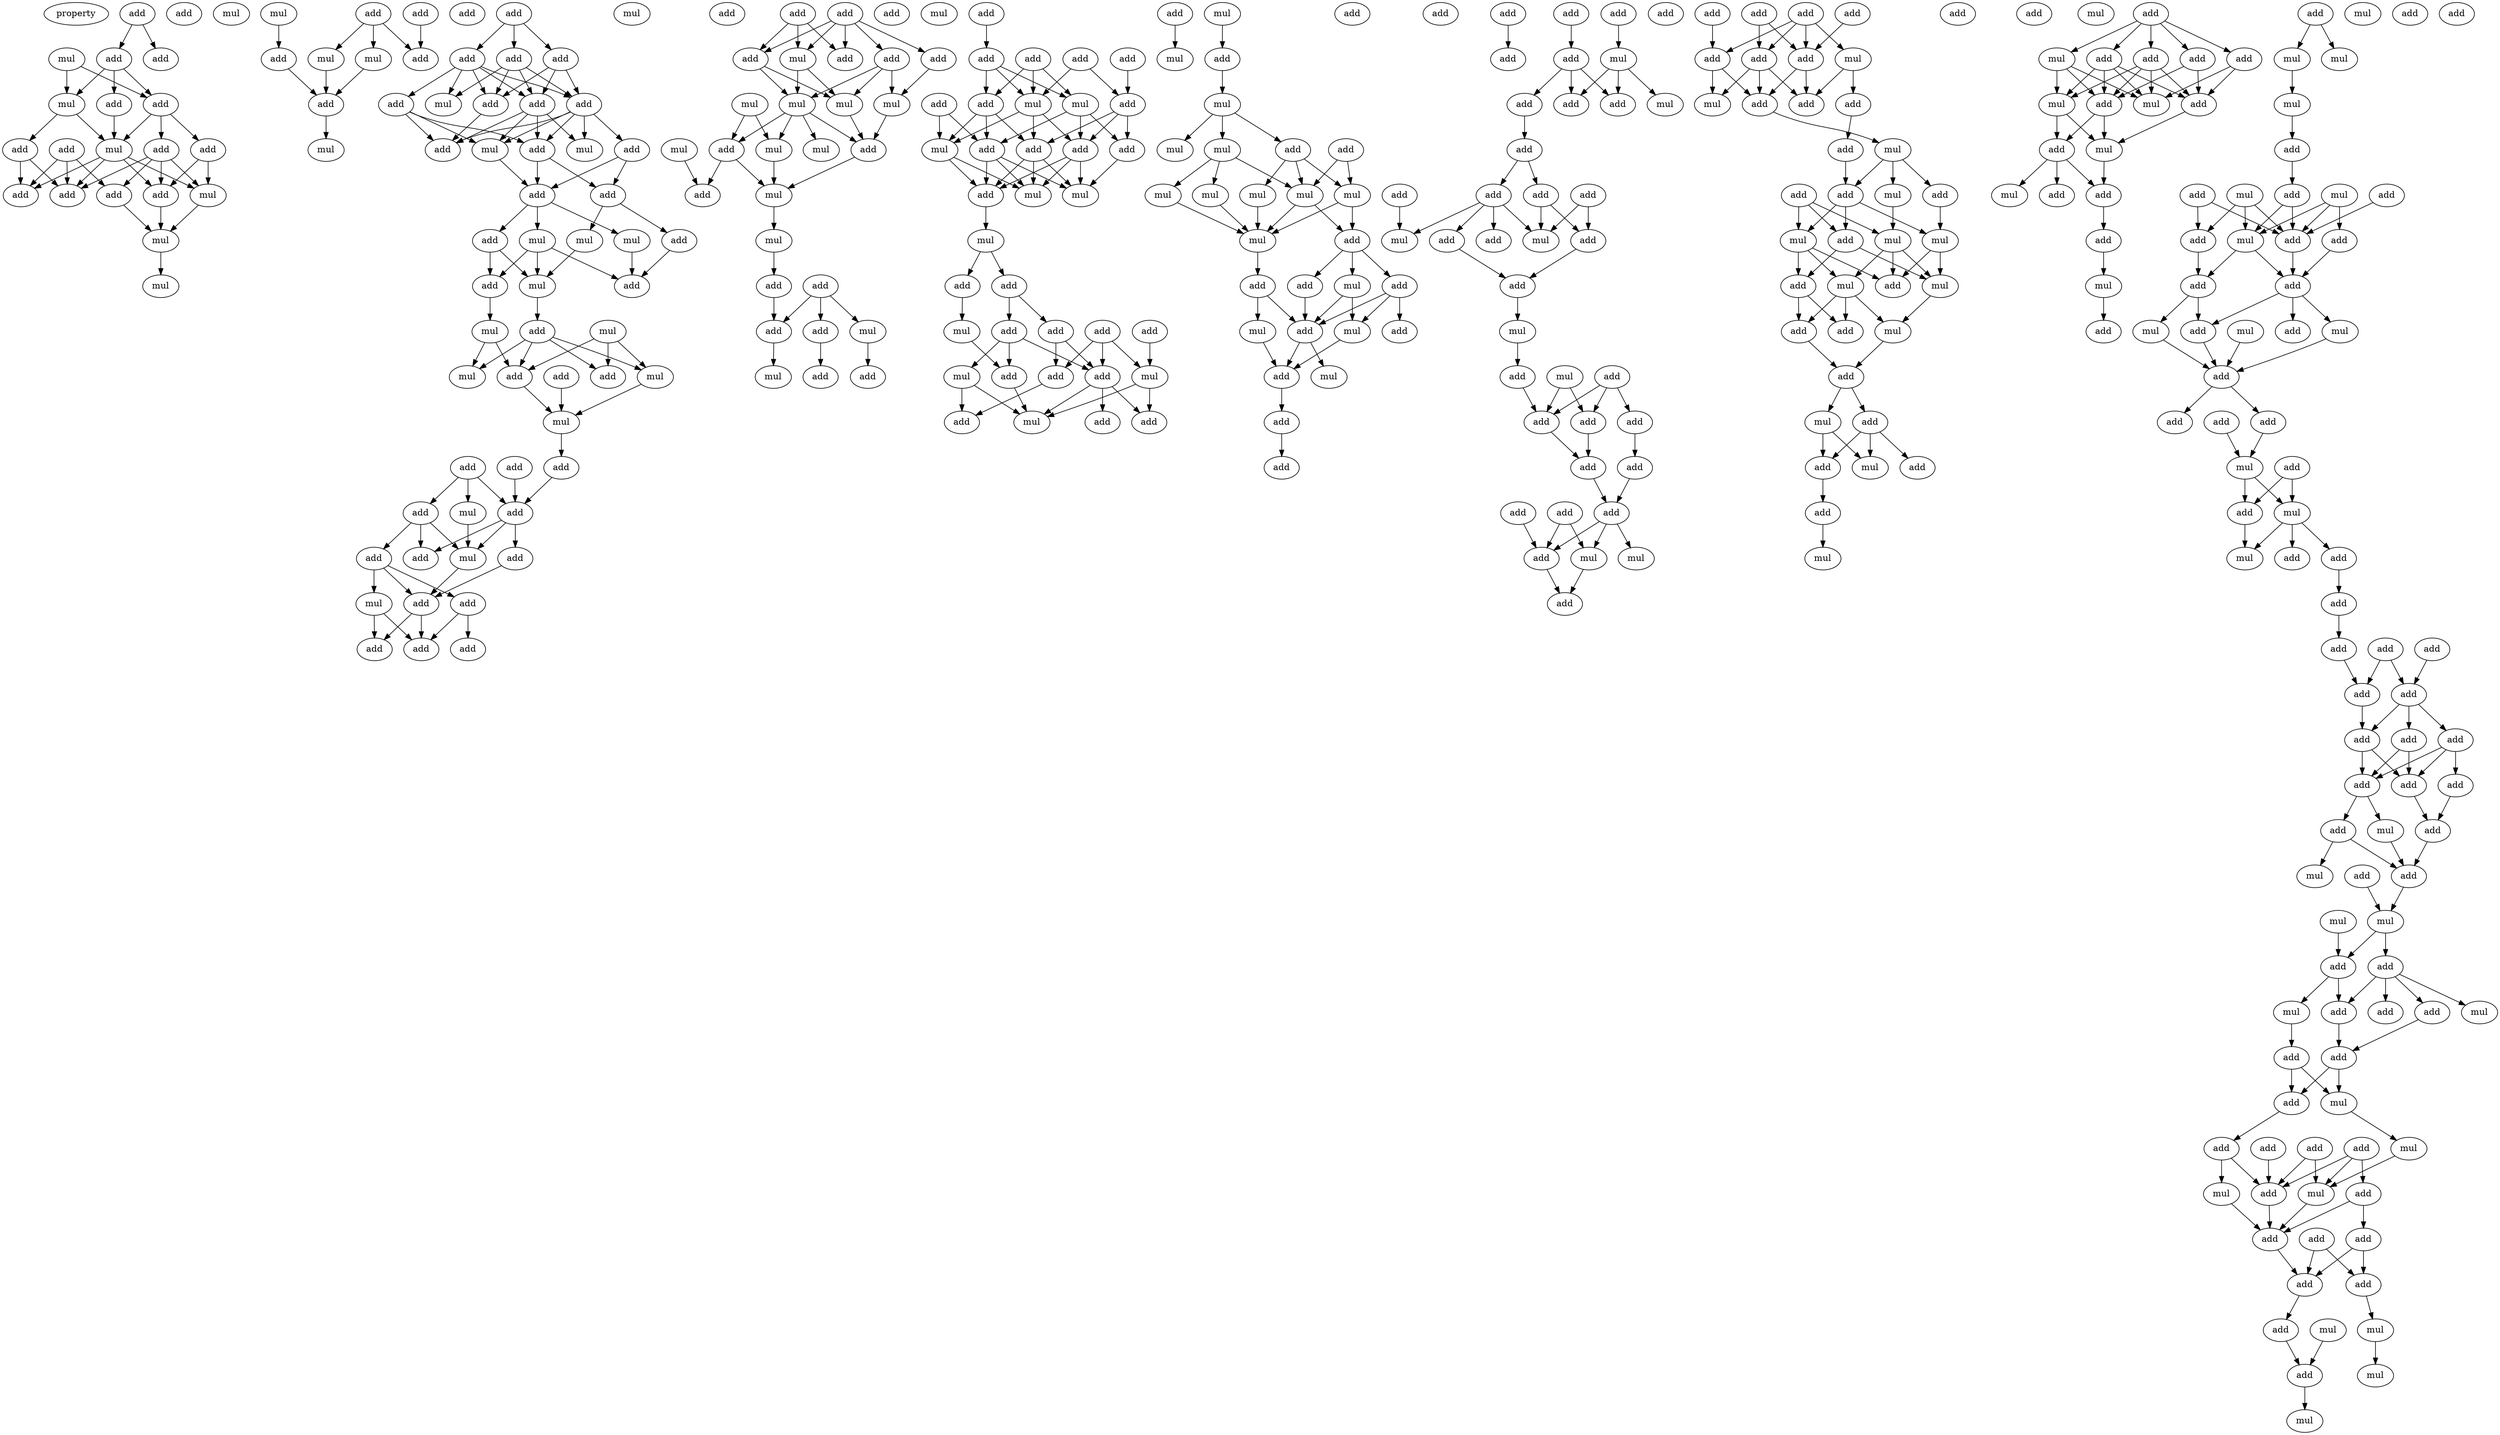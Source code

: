 digraph {
    node [fontcolor=black]
    property [mul=2,lf=1.0]
    0 [ label = add ];
    1 [ label = add ];
    2 [ label = add ];
    3 [ label = mul ];
    4 [ label = add ];
    5 [ label = add ];
    6 [ label = add ];
    7 [ label = mul ];
    8 [ label = add ];
    9 [ label = add ];
    10 [ label = add ];
    11 [ label = add ];
    12 [ label = mul ];
    13 [ label = add ];
    14 [ label = add ];
    15 [ label = add ];
    16 [ label = mul ];
    17 [ label = add ];
    18 [ label = mul ];
    19 [ label = mul ];
    20 [ label = mul ];
    21 [ label = mul ];
    22 [ label = add ];
    23 [ label = add ];
    24 [ label = mul ];
    25 [ label = mul ];
    26 [ label = add ];
    27 [ label = add ];
    28 [ label = add ];
    29 [ label = add ];
    30 [ label = mul ];
    31 [ label = add ];
    32 [ label = add ];
    33 [ label = add ];
    34 [ label = add ];
    35 [ label = add ];
    36 [ label = add ];
    37 [ label = add ];
    38 [ label = add ];
    39 [ label = mul ];
    40 [ label = mul ];
    41 [ label = add ];
    42 [ label = add ];
    43 [ label = mul ];
    44 [ label = add ];
    45 [ label = add ];
    46 [ label = add ];
    47 [ label = mul ];
    48 [ label = mul ];
    49 [ label = mul ];
    50 [ label = add ];
    51 [ label = add ];
    52 [ label = mul ];
    53 [ label = add ];
    54 [ label = add ];
    55 [ label = mul ];
    56 [ label = mul ];
    57 [ label = add ];
    58 [ label = add ];
    59 [ label = mul ];
    60 [ label = mul ];
    61 [ label = add ];
    62 [ label = add ];
    63 [ label = mul ];
    64 [ label = add ];
    65 [ label = add ];
    66 [ label = add ];
    67 [ label = add ];
    68 [ label = mul ];
    69 [ label = mul ];
    70 [ label = add ];
    71 [ label = mul ];
    72 [ label = add ];
    73 [ label = add ];
    74 [ label = add ];
    75 [ label = add ];
    76 [ label = mul ];
    77 [ label = add ];
    78 [ label = add ];
    79 [ label = add ];
    80 [ label = add ];
    81 [ label = add ];
    82 [ label = add ];
    83 [ label = add ];
    84 [ label = add ];
    85 [ label = add ];
    86 [ label = add ];
    87 [ label = mul ];
    88 [ label = add ];
    89 [ label = mul ];
    90 [ label = mul ];
    91 [ label = mul ];
    92 [ label = mul ];
    93 [ label = add ];
    94 [ label = mul ];
    95 [ label = add ];
    96 [ label = mul ];
    97 [ label = mul ];
    98 [ label = add ];
    99 [ label = mul ];
    100 [ label = mul ];
    101 [ label = add ];
    102 [ label = add ];
    103 [ label = mul ];
    104 [ label = add ];
    105 [ label = add ];
    106 [ label = add ];
    107 [ label = add ];
    108 [ label = add ];
    109 [ label = mul ];
    110 [ label = mul ];
    111 [ label = add ];
    112 [ label = add ];
    113 [ label = add ];
    114 [ label = add ];
    115 [ label = add ];
    116 [ label = add ];
    117 [ label = add ];
    118 [ label = mul ];
    119 [ label = add ];
    120 [ label = mul ];
    121 [ label = add ];
    122 [ label = add ];
    123 [ label = mul ];
    124 [ label = add ];
    125 [ label = add ];
    126 [ label = mul ];
    127 [ label = mul ];
    128 [ label = add ];
    129 [ label = mul ];
    130 [ label = add ];
    131 [ label = add ];
    132 [ label = add ];
    133 [ label = add ];
    134 [ label = add ];
    135 [ label = add ];
    136 [ label = mul ];
    137 [ label = mul ];
    138 [ label = add ];
    139 [ label = mul ];
    140 [ label = add ];
    141 [ label = add ];
    142 [ label = add ];
    143 [ label = mul ];
    144 [ label = add ];
    145 [ label = add ];
    146 [ label = add ];
    147 [ label = mul ];
    148 [ label = mul ];
    149 [ label = add ];
    150 [ label = add ];
    151 [ label = mul ];
    152 [ label = add ];
    153 [ label = add ];
    154 [ label = mul ];
    155 [ label = mul ];
    156 [ label = mul ];
    157 [ label = mul ];
    158 [ label = mul ];
    159 [ label = mul ];
    160 [ label = mul ];
    161 [ label = add ];
    162 [ label = mul ];
    163 [ label = mul ];
    164 [ label = add ];
    165 [ label = add ];
    166 [ label = add ];
    167 [ label = mul ];
    168 [ label = add ];
    169 [ label = add ];
    170 [ label = mul ];
    171 [ label = add ];
    172 [ label = mul ];
    173 [ label = add ];
    174 [ label = add ];
    175 [ label = add ];
    176 [ label = add ];
    177 [ label = add ];
    178 [ label = add ];
    179 [ label = add ];
    180 [ label = add ];
    181 [ label = mul ];
    182 [ label = add ];
    183 [ label = add ];
    184 [ label = add ];
    185 [ label = mul ];
    186 [ label = add ];
    187 [ label = add ];
    188 [ label = add ];
    189 [ label = add ];
    190 [ label = add ];
    191 [ label = mul ];
    192 [ label = add ];
    193 [ label = add ];
    194 [ label = add ];
    195 [ label = mul ];
    196 [ label = add ];
    197 [ label = mul ];
    198 [ label = add ];
    199 [ label = add ];
    200 [ label = mul ];
    201 [ label = add ];
    202 [ label = add ];
    203 [ label = add ];
    204 [ label = add ];
    205 [ label = add ];
    206 [ label = add ];
    207 [ label = add ];
    208 [ label = add ];
    209 [ label = mul ];
    210 [ label = mul ];
    211 [ label = add ];
    212 [ label = add ];
    213 [ label = add ];
    214 [ label = add ];
    215 [ label = add ];
    216 [ label = add ];
    217 [ label = add ];
    218 [ label = add ];
    219 [ label = add ];
    220 [ label = add ];
    221 [ label = mul ];
    222 [ label = add ];
    223 [ label = mul ];
    224 [ label = add ];
    225 [ label = add ];
    226 [ label = mul ];
    227 [ label = add ];
    228 [ label = add ];
    229 [ label = mul ];
    230 [ label = add ];
    231 [ label = add ];
    232 [ label = add ];
    233 [ label = mul ];
    234 [ label = mul ];
    235 [ label = mul ];
    236 [ label = mul ];
    237 [ label = add ];
    238 [ label = mul ];
    239 [ label = add ];
    240 [ label = add ];
    241 [ label = add ];
    242 [ label = mul ];
    243 [ label = add ];
    244 [ label = mul ];
    245 [ label = add ];
    246 [ label = add ];
    247 [ label = add ];
    248 [ label = add ];
    249 [ label = mul ];
    250 [ label = add ];
    251 [ label = add ];
    252 [ label = mul ];
    253 [ label = mul ];
    254 [ label = add ];
    255 [ label = add ];
    256 [ label = add ];
    257 [ label = mul ];
    258 [ label = add ];
    259 [ label = add ];
    260 [ label = add ];
    261 [ label = mul ];
    262 [ label = add ];
    263 [ label = mul ];
    264 [ label = add ];
    265 [ label = mul ];
    266 [ label = add ];
    267 [ label = mul ];
    268 [ label = add ];
    269 [ label = add ];
    270 [ label = mul ];
    271 [ label = add ];
    272 [ label = add ];
    273 [ label = mul ];
    274 [ label = mul ];
    275 [ label = mul ];
    276 [ label = add ];
    277 [ label = add ];
    278 [ label = add ];
    279 [ label = mul ];
    280 [ label = add ];
    281 [ label = mul ];
    282 [ label = add ];
    283 [ label = mul ];
    284 [ label = add ];
    285 [ label = add ];
    286 [ label = add ];
    287 [ label = add ];
    288 [ label = add ];
    289 [ label = add ];
    290 [ label = mul ];
    291 [ label = mul ];
    292 [ label = mul ];
    293 [ label = add ];
    294 [ label = add ];
    295 [ label = add ];
    296 [ label = add ];
    297 [ label = mul ];
    298 [ label = mul ];
    299 [ label = add ];
    300 [ label = add ];
    301 [ label = mul ];
    302 [ label = add ];
    303 [ label = add ];
    304 [ label = add ];
    305 [ label = mul ];
    306 [ label = add ];
    307 [ label = add ];
    308 [ label = add ];
    309 [ label = add ];
    310 [ label = add ];
    311 [ label = add ];
    312 [ label = add ];
    313 [ label = add ];
    314 [ label = add ];
    315 [ label = add ];
    316 [ label = add ];
    317 [ label = add ];
    318 [ label = mul ];
    319 [ label = add ];
    320 [ label = add ];
    321 [ label = add ];
    322 [ label = mul ];
    323 [ label = add ];
    324 [ label = mul ];
    325 [ label = mul ];
    326 [ label = add ];
    327 [ label = add ];
    328 [ label = mul ];
    329 [ label = add ];
    330 [ label = mul ];
    331 [ label = add ];
    332 [ label = add ];
    333 [ label = add ];
    334 [ label = add ];
    335 [ label = add ];
    336 [ label = mul ];
    337 [ label = add ];
    338 [ label = add ];
    339 [ label = mul ];
    340 [ label = add ];
    341 [ label = add ];
    342 [ label = add ];
    343 [ label = mul ];
    344 [ label = mul ];
    345 [ label = add ];
    346 [ label = add ];
    347 [ label = add ];
    348 [ label = add ];
    349 [ label = add ];
    350 [ label = add ];
    351 [ label = add ];
    352 [ label = add ];
    353 [ label = mul ];
    354 [ label = mul ];
    355 [ label = add ];
    356 [ label = mul ];
    357 [ label = mul ];
    0 -> 1 [ name = 0 ];
    0 -> 4 [ name = 1 ];
    1 -> 5 [ name = 2 ];
    1 -> 6 [ name = 3 ];
    1 -> 7 [ name = 4 ];
    3 -> 5 [ name = 5 ];
    3 -> 7 [ name = 6 ];
    5 -> 8 [ name = 7 ];
    5 -> 10 [ name = 8 ];
    5 -> 12 [ name = 9 ];
    6 -> 12 [ name = 10 ];
    7 -> 11 [ name = 11 ];
    7 -> 12 [ name = 12 ];
    8 -> 14 [ name = 13 ];
    8 -> 15 [ name = 14 ];
    8 -> 16 [ name = 15 ];
    8 -> 17 [ name = 16 ];
    9 -> 13 [ name = 17 ];
    9 -> 14 [ name = 18 ];
    9 -> 17 [ name = 19 ];
    10 -> 15 [ name = 20 ];
    10 -> 16 [ name = 21 ];
    11 -> 13 [ name = 22 ];
    11 -> 17 [ name = 23 ];
    12 -> 13 [ name = 24 ];
    12 -> 15 [ name = 25 ];
    12 -> 16 [ name = 26 ];
    12 -> 17 [ name = 27 ];
    14 -> 18 [ name = 28 ];
    15 -> 18 [ name = 29 ];
    16 -> 18 [ name = 30 ];
    18 -> 19 [ name = 31 ];
    21 -> 27 [ name = 32 ];
    22 -> 26 [ name = 33 ];
    23 -> 24 [ name = 34 ];
    23 -> 25 [ name = 35 ];
    23 -> 26 [ name = 36 ];
    24 -> 28 [ name = 37 ];
    25 -> 28 [ name = 38 ];
    27 -> 28 [ name = 39 ];
    28 -> 30 [ name = 40 ];
    31 -> 32 [ name = 41 ];
    31 -> 33 [ name = 42 ];
    31 -> 34 [ name = 43 ];
    32 -> 36 [ name = 44 ];
    32 -> 37 [ name = 45 ];
    32 -> 38 [ name = 46 ];
    32 -> 39 [ name = 47 ];
    33 -> 35 [ name = 48 ];
    33 -> 36 [ name = 49 ];
    33 -> 37 [ name = 50 ];
    33 -> 38 [ name = 51 ];
    33 -> 39 [ name = 52 ];
    34 -> 36 [ name = 53 ];
    34 -> 37 [ name = 54 ];
    34 -> 38 [ name = 55 ];
    35 -> 40 [ name = 56 ];
    35 -> 42 [ name = 57 ];
    35 -> 44 [ name = 58 ];
    36 -> 40 [ name = 59 ];
    36 -> 42 [ name = 60 ];
    36 -> 43 [ name = 61 ];
    36 -> 44 [ name = 62 ];
    37 -> 44 [ name = 63 ];
    38 -> 40 [ name = 64 ];
    38 -> 41 [ name = 65 ];
    38 -> 42 [ name = 66 ];
    38 -> 43 [ name = 67 ];
    38 -> 44 [ name = 68 ];
    40 -> 45 [ name = 69 ];
    41 -> 45 [ name = 70 ];
    41 -> 46 [ name = 71 ];
    42 -> 45 [ name = 72 ];
    42 -> 46 [ name = 73 ];
    45 -> 47 [ name = 74 ];
    45 -> 48 [ name = 75 ];
    45 -> 51 [ name = 76 ];
    46 -> 49 [ name = 77 ];
    46 -> 50 [ name = 78 ];
    47 -> 53 [ name = 79 ];
    48 -> 52 [ name = 80 ];
    48 -> 53 [ name = 81 ];
    48 -> 54 [ name = 82 ];
    49 -> 52 [ name = 83 ];
    50 -> 53 [ name = 84 ];
    51 -> 52 [ name = 85 ];
    51 -> 54 [ name = 86 ];
    52 -> 57 [ name = 87 ];
    54 -> 56 [ name = 88 ];
    55 -> 60 [ name = 89 ];
    55 -> 61 [ name = 90 ];
    55 -> 62 [ name = 91 ];
    56 -> 59 [ name = 92 ];
    56 -> 61 [ name = 93 ];
    57 -> 59 [ name = 94 ];
    57 -> 60 [ name = 95 ];
    57 -> 61 [ name = 96 ];
    57 -> 62 [ name = 97 ];
    58 -> 63 [ name = 98 ];
    60 -> 63 [ name = 99 ];
    61 -> 63 [ name = 100 ];
    63 -> 65 [ name = 101 ];
    64 -> 67 [ name = 102 ];
    65 -> 67 [ name = 103 ];
    66 -> 67 [ name = 104 ];
    66 -> 68 [ name = 105 ];
    66 -> 70 [ name = 106 ];
    67 -> 71 [ name = 107 ];
    67 -> 73 [ name = 108 ];
    67 -> 74 [ name = 109 ];
    68 -> 71 [ name = 110 ];
    70 -> 71 [ name = 111 ];
    70 -> 72 [ name = 112 ];
    70 -> 74 [ name = 113 ];
    71 -> 77 [ name = 114 ];
    72 -> 75 [ name = 115 ];
    72 -> 76 [ name = 116 ];
    72 -> 77 [ name = 117 ];
    73 -> 77 [ name = 118 ];
    75 -> 79 [ name = 119 ];
    75 -> 81 [ name = 120 ];
    76 -> 79 [ name = 121 ];
    76 -> 80 [ name = 122 ];
    77 -> 79 [ name = 123 ];
    77 -> 80 [ name = 124 ];
    82 -> 84 [ name = 125 ];
    82 -> 85 [ name = 126 ];
    82 -> 86 [ name = 127 ];
    82 -> 87 [ name = 128 ];
    82 -> 88 [ name = 129 ];
    83 -> 84 [ name = 130 ];
    83 -> 85 [ name = 131 ];
    83 -> 87 [ name = 132 ];
    85 -> 89 [ name = 133 ];
    85 -> 91 [ name = 134 ];
    86 -> 89 [ name = 135 ];
    86 -> 90 [ name = 136 ];
    86 -> 91 [ name = 137 ];
    87 -> 89 [ name = 138 ];
    87 -> 91 [ name = 139 ];
    88 -> 90 [ name = 140 ];
    89 -> 93 [ name = 141 ];
    89 -> 94 [ name = 142 ];
    89 -> 95 [ name = 143 ];
    89 -> 96 [ name = 144 ];
    90 -> 95 [ name = 145 ];
    91 -> 95 [ name = 146 ];
    92 -> 93 [ name = 147 ];
    92 -> 94 [ name = 148 ];
    93 -> 98 [ name = 149 ];
    93 -> 99 [ name = 150 ];
    94 -> 99 [ name = 151 ];
    95 -> 99 [ name = 152 ];
    97 -> 98 [ name = 153 ];
    99 -> 100 [ name = 154 ];
    100 -> 101 [ name = 155 ];
    101 -> 105 [ name = 156 ];
    102 -> 103 [ name = 157 ];
    102 -> 104 [ name = 158 ];
    102 -> 105 [ name = 159 ];
    103 -> 108 [ name = 160 ];
    104 -> 107 [ name = 161 ];
    105 -> 110 [ name = 162 ];
    111 -> 112 [ name = 163 ];
    112 -> 118 [ name = 164 ];
    112 -> 119 [ name = 165 ];
    112 -> 120 [ name = 166 ];
    113 -> 117 [ name = 167 ];
    113 -> 120 [ name = 168 ];
    114 -> 118 [ name = 169 ];
    114 -> 119 [ name = 170 ];
    114 -> 120 [ name = 171 ];
    115 -> 117 [ name = 172 ];
    116 -> 123 [ name = 173 ];
    116 -> 124 [ name = 174 ];
    117 -> 121 [ name = 175 ];
    117 -> 122 [ name = 176 ];
    117 -> 125 [ name = 177 ];
    118 -> 122 [ name = 178 ];
    118 -> 124 [ name = 179 ];
    118 -> 125 [ name = 180 ];
    119 -> 121 [ name = 181 ];
    119 -> 123 [ name = 182 ];
    119 -> 124 [ name = 183 ];
    120 -> 121 [ name = 184 ];
    120 -> 123 [ name = 185 ];
    120 -> 125 [ name = 186 ];
    121 -> 126 [ name = 187 ];
    121 -> 127 [ name = 188 ];
    121 -> 128 [ name = 189 ];
    122 -> 127 [ name = 190 ];
    123 -> 126 [ name = 191 ];
    123 -> 128 [ name = 192 ];
    124 -> 126 [ name = 193 ];
    124 -> 127 [ name = 194 ];
    124 -> 128 [ name = 195 ];
    125 -> 126 [ name = 196 ];
    125 -> 127 [ name = 197 ];
    125 -> 128 [ name = 198 ];
    128 -> 129 [ name = 199 ];
    129 -> 130 [ name = 200 ];
    129 -> 131 [ name = 201 ];
    130 -> 132 [ name = 202 ];
    130 -> 133 [ name = 203 ];
    131 -> 136 [ name = 204 ];
    132 -> 138 [ name = 205 ];
    132 -> 140 [ name = 206 ];
    133 -> 139 [ name = 207 ];
    133 -> 140 [ name = 208 ];
    133 -> 141 [ name = 209 ];
    134 -> 137 [ name = 210 ];
    134 -> 138 [ name = 211 ];
    134 -> 140 [ name = 212 ];
    135 -> 137 [ name = 213 ];
    136 -> 141 [ name = 214 ];
    137 -> 143 [ name = 215 ];
    137 -> 145 [ name = 216 ];
    138 -> 142 [ name = 217 ];
    139 -> 142 [ name = 218 ];
    139 -> 143 [ name = 219 ];
    140 -> 143 [ name = 220 ];
    140 -> 144 [ name = 221 ];
    140 -> 145 [ name = 222 ];
    141 -> 143 [ name = 223 ];
    146 -> 147 [ name = 224 ];
    148 -> 150 [ name = 225 ];
    150 -> 151 [ name = 226 ];
    151 -> 153 [ name = 227 ];
    151 -> 154 [ name = 228 ];
    151 -> 155 [ name = 229 ];
    152 -> 158 [ name = 230 ];
    152 -> 159 [ name = 231 ];
    153 -> 156 [ name = 232 ];
    153 -> 158 [ name = 233 ];
    153 -> 159 [ name = 234 ];
    154 -> 157 [ name = 235 ];
    154 -> 159 [ name = 236 ];
    154 -> 160 [ name = 237 ];
    156 -> 162 [ name = 238 ];
    157 -> 162 [ name = 239 ];
    158 -> 161 [ name = 240 ];
    158 -> 162 [ name = 241 ];
    159 -> 161 [ name = 242 ];
    159 -> 162 [ name = 243 ];
    160 -> 162 [ name = 244 ];
    161 -> 163 [ name = 245 ];
    161 -> 164 [ name = 246 ];
    161 -> 166 [ name = 247 ];
    162 -> 165 [ name = 248 ];
    163 -> 169 [ name = 249 ];
    163 -> 170 [ name = 250 ];
    164 -> 169 [ name = 251 ];
    165 -> 167 [ name = 252 ];
    165 -> 169 [ name = 253 ];
    166 -> 168 [ name = 254 ];
    166 -> 169 [ name = 255 ];
    166 -> 170 [ name = 256 ];
    167 -> 171 [ name = 257 ];
    169 -> 171 [ name = 258 ];
    169 -> 172 [ name = 259 ];
    170 -> 171 [ name = 260 ];
    171 -> 173 [ name = 261 ];
    173 -> 176 [ name = 262 ];
    175 -> 177 [ name = 263 ];
    178 -> 181 [ name = 264 ];
    179 -> 180 [ name = 265 ];
    180 -> 182 [ name = 266 ];
    180 -> 183 [ name = 267 ];
    180 -> 184 [ name = 268 ];
    181 -> 183 [ name = 269 ];
    181 -> 184 [ name = 270 ];
    181 -> 185 [ name = 271 ];
    182 -> 186 [ name = 272 ];
    186 -> 187 [ name = 273 ];
    186 -> 188 [ name = 274 ];
    187 -> 191 [ name = 275 ];
    187 -> 193 [ name = 276 ];
    187 -> 194 [ name = 277 ];
    187 -> 195 [ name = 278 ];
    188 -> 192 [ name = 279 ];
    188 -> 195 [ name = 280 ];
    189 -> 192 [ name = 281 ];
    189 -> 195 [ name = 282 ];
    190 -> 191 [ name = 283 ];
    192 -> 196 [ name = 284 ];
    194 -> 196 [ name = 285 ];
    196 -> 197 [ name = 286 ];
    197 -> 198 [ name = 287 ];
    198 -> 203 [ name = 288 ];
    199 -> 201 [ name = 289 ];
    199 -> 202 [ name = 290 ];
    199 -> 203 [ name = 291 ];
    200 -> 202 [ name = 292 ];
    200 -> 203 [ name = 293 ];
    201 -> 205 [ name = 294 ];
    202 -> 204 [ name = 295 ];
    203 -> 204 [ name = 296 ];
    204 -> 206 [ name = 297 ];
    205 -> 206 [ name = 298 ];
    206 -> 209 [ name = 299 ];
    206 -> 210 [ name = 300 ];
    206 -> 211 [ name = 301 ];
    207 -> 210 [ name = 302 ];
    207 -> 211 [ name = 303 ];
    208 -> 211 [ name = 304 ];
    210 -> 212 [ name = 305 ];
    211 -> 212 [ name = 306 ];
    214 -> 218 [ name = 307 ];
    214 -> 219 [ name = 308 ];
    214 -> 220 [ name = 309 ];
    214 -> 221 [ name = 310 ];
    215 -> 219 [ name = 311 ];
    215 -> 220 [ name = 312 ];
    216 -> 218 [ name = 313 ];
    217 -> 219 [ name = 314 ];
    218 -> 223 [ name = 315 ];
    218 -> 225 [ name = 316 ];
    219 -> 224 [ name = 317 ];
    219 -> 225 [ name = 318 ];
    220 -> 223 [ name = 319 ];
    220 -> 224 [ name = 320 ];
    220 -> 225 [ name = 321 ];
    221 -> 222 [ name = 322 ];
    221 -> 224 [ name = 323 ];
    222 -> 227 [ name = 324 ];
    225 -> 226 [ name = 325 ];
    226 -> 229 [ name = 326 ];
    226 -> 230 [ name = 327 ];
    226 -> 231 [ name = 328 ];
    227 -> 231 [ name = 329 ];
    228 -> 232 [ name = 330 ];
    228 -> 234 [ name = 331 ];
    228 -> 235 [ name = 332 ];
    229 -> 235 [ name = 333 ];
    230 -> 233 [ name = 334 ];
    231 -> 232 [ name = 335 ];
    231 -> 233 [ name = 336 ];
    231 -> 234 [ name = 337 ];
    232 -> 236 [ name = 338 ];
    232 -> 239 [ name = 339 ];
    233 -> 236 [ name = 340 ];
    233 -> 237 [ name = 341 ];
    234 -> 237 [ name = 342 ];
    234 -> 238 [ name = 343 ];
    234 -> 239 [ name = 344 ];
    235 -> 236 [ name = 345 ];
    235 -> 237 [ name = 346 ];
    235 -> 238 [ name = 347 ];
    236 -> 242 [ name = 348 ];
    238 -> 240 [ name = 349 ];
    238 -> 241 [ name = 350 ];
    238 -> 242 [ name = 351 ];
    239 -> 240 [ name = 352 ];
    239 -> 241 [ name = 353 ];
    241 -> 243 [ name = 354 ];
    242 -> 243 [ name = 355 ];
    243 -> 244 [ name = 356 ];
    243 -> 245 [ name = 357 ];
    244 -> 247 [ name = 358 ];
    244 -> 249 [ name = 359 ];
    245 -> 247 [ name = 360 ];
    245 -> 248 [ name = 361 ];
    245 -> 249 [ name = 362 ];
    247 -> 250 [ name = 363 ];
    250 -> 253 [ name = 364 ];
    254 -> 255 [ name = 365 ];
    254 -> 256 [ name = 366 ];
    254 -> 257 [ name = 367 ];
    254 -> 258 [ name = 368 ];
    254 -> 259 [ name = 369 ];
    255 -> 260 [ name = 370 ];
    255 -> 261 [ name = 371 ];
    255 -> 262 [ name = 372 ];
    255 -> 263 [ name = 373 ];
    256 -> 260 [ name = 374 ];
    256 -> 261 [ name = 375 ];
    256 -> 262 [ name = 376 ];
    256 -> 263 [ name = 377 ];
    257 -> 261 [ name = 378 ];
    257 -> 262 [ name = 379 ];
    257 -> 263 [ name = 380 ];
    258 -> 260 [ name = 381 ];
    258 -> 262 [ name = 382 ];
    259 -> 260 [ name = 383 ];
    259 -> 263 [ name = 384 ];
    260 -> 265 [ name = 385 ];
    261 -> 264 [ name = 386 ];
    261 -> 265 [ name = 387 ];
    262 -> 264 [ name = 388 ];
    262 -> 265 [ name = 389 ];
    264 -> 266 [ name = 390 ];
    264 -> 267 [ name = 391 ];
    264 -> 268 [ name = 392 ];
    265 -> 268 [ name = 393 ];
    268 -> 269 [ name = 394 ];
    269 -> 270 [ name = 395 ];
    270 -> 272 [ name = 396 ];
    271 -> 273 [ name = 397 ];
    271 -> 274 [ name = 398 ];
    273 -> 275 [ name = 399 ];
    275 -> 276 [ name = 400 ];
    276 -> 278 [ name = 401 ];
    277 -> 282 [ name = 402 ];
    277 -> 285 [ name = 403 ];
    278 -> 283 [ name = 404 ];
    278 -> 285 [ name = 405 ];
    279 -> 282 [ name = 406 ];
    279 -> 283 [ name = 407 ];
    279 -> 285 [ name = 408 ];
    280 -> 285 [ name = 409 ];
    281 -> 283 [ name = 410 ];
    281 -> 284 [ name = 411 ];
    281 -> 285 [ name = 412 ];
    282 -> 286 [ name = 413 ];
    283 -> 286 [ name = 414 ];
    283 -> 287 [ name = 415 ];
    284 -> 287 [ name = 416 ];
    285 -> 287 [ name = 417 ];
    286 -> 288 [ name = 418 ];
    286 -> 290 [ name = 419 ];
    287 -> 288 [ name = 420 ];
    287 -> 289 [ name = 421 ];
    287 -> 292 [ name = 422 ];
    288 -> 293 [ name = 423 ];
    290 -> 293 [ name = 424 ];
    291 -> 293 [ name = 425 ];
    292 -> 293 [ name = 426 ];
    293 -> 294 [ name = 427 ];
    293 -> 296 [ name = 428 ];
    294 -> 298 [ name = 429 ];
    295 -> 298 [ name = 430 ];
    298 -> 300 [ name = 431 ];
    298 -> 301 [ name = 432 ];
    299 -> 300 [ name = 433 ];
    299 -> 301 [ name = 434 ];
    300 -> 305 [ name = 435 ];
    301 -> 303 [ name = 436 ];
    301 -> 304 [ name = 437 ];
    301 -> 305 [ name = 438 ];
    303 -> 306 [ name = 439 ];
    306 -> 307 [ name = 440 ];
    307 -> 310 [ name = 441 ];
    308 -> 311 [ name = 442 ];
    309 -> 310 [ name = 443 ];
    309 -> 311 [ name = 444 ];
    310 -> 312 [ name = 445 ];
    311 -> 312 [ name = 446 ];
    311 -> 313 [ name = 447 ];
    311 -> 314 [ name = 448 ];
    312 -> 315 [ name = 449 ];
    312 -> 317 [ name = 450 ];
    313 -> 315 [ name = 451 ];
    313 -> 317 [ name = 452 ];
    314 -> 315 [ name = 453 ];
    314 -> 316 [ name = 454 ];
    314 -> 317 [ name = 455 ];
    315 -> 319 [ name = 456 ];
    316 -> 319 [ name = 457 ];
    317 -> 318 [ name = 458 ];
    317 -> 320 [ name = 459 ];
    318 -> 321 [ name = 460 ];
    319 -> 321 [ name = 461 ];
    320 -> 321 [ name = 462 ];
    320 -> 322 [ name = 463 ];
    321 -> 324 [ name = 464 ];
    323 -> 324 [ name = 465 ];
    324 -> 326 [ name = 466 ];
    324 -> 327 [ name = 467 ];
    325 -> 327 [ name = 468 ];
    326 -> 329 [ name = 469 ];
    326 -> 330 [ name = 470 ];
    326 -> 331 [ name = 471 ];
    326 -> 332 [ name = 472 ];
    327 -> 328 [ name = 473 ];
    327 -> 329 [ name = 474 ];
    328 -> 334 [ name = 475 ];
    329 -> 333 [ name = 476 ];
    332 -> 333 [ name = 477 ];
    333 -> 335 [ name = 478 ];
    333 -> 336 [ name = 479 ];
    334 -> 335 [ name = 480 ];
    334 -> 336 [ name = 481 ];
    335 -> 337 [ name = 482 ];
    336 -> 339 [ name = 483 ];
    337 -> 342 [ name = 484 ];
    337 -> 344 [ name = 485 ];
    338 -> 342 [ name = 486 ];
    338 -> 343 [ name = 487 ];
    338 -> 345 [ name = 488 ];
    339 -> 343 [ name = 489 ];
    340 -> 342 [ name = 490 ];
    340 -> 343 [ name = 491 ];
    341 -> 342 [ name = 492 ];
    342 -> 346 [ name = 493 ];
    343 -> 346 [ name = 494 ];
    344 -> 346 [ name = 495 ];
    345 -> 346 [ name = 496 ];
    345 -> 349 [ name = 497 ];
    346 -> 351 [ name = 498 ];
    347 -> 350 [ name = 499 ];
    347 -> 351 [ name = 500 ];
    349 -> 350 [ name = 501 ];
    349 -> 351 [ name = 502 ];
    350 -> 354 [ name = 503 ];
    351 -> 352 [ name = 504 ];
    352 -> 355 [ name = 505 ];
    353 -> 355 [ name = 506 ];
    354 -> 356 [ name = 507 ];
    355 -> 357 [ name = 508 ];
}
